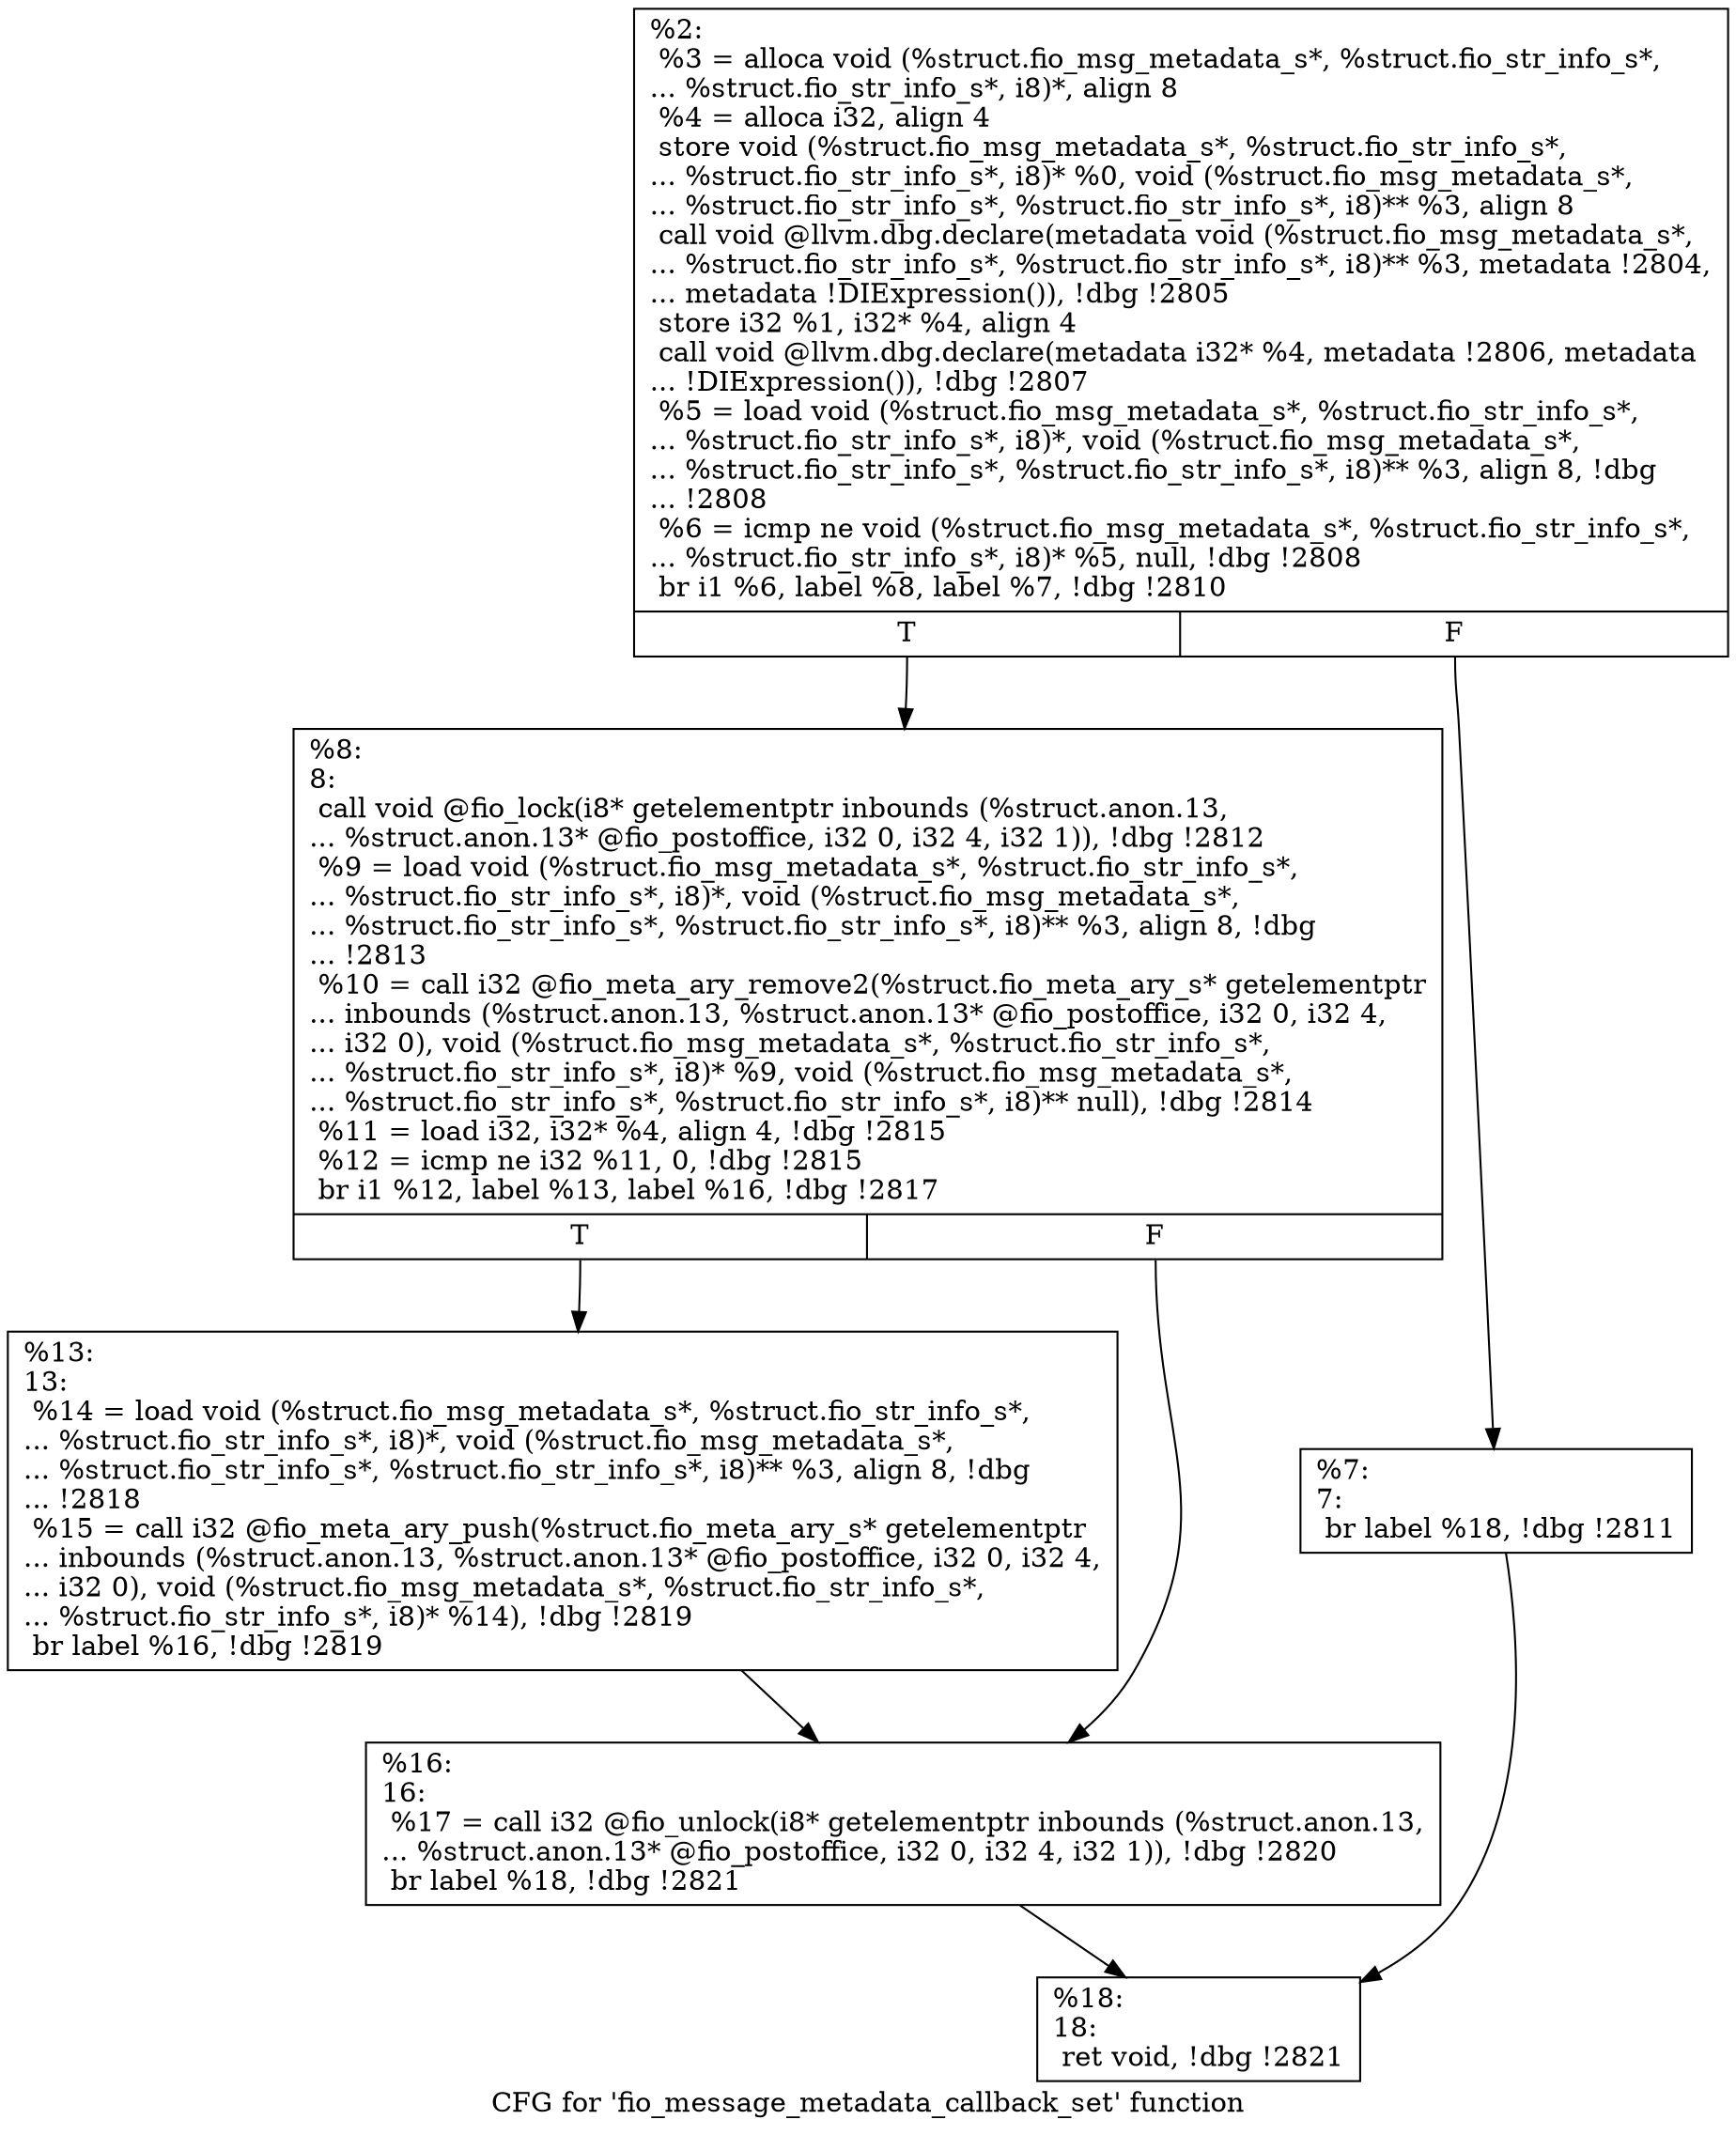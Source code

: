 digraph "CFG for 'fio_message_metadata_callback_set' function" {
	label="CFG for 'fio_message_metadata_callback_set' function";

	Node0x5568517f6960 [shape=record,label="{%2:\l  %3 = alloca void (%struct.fio_msg_metadata_s*, %struct.fio_str_info_s*,\l... %struct.fio_str_info_s*, i8)*, align 8\l  %4 = alloca i32, align 4\l  store void (%struct.fio_msg_metadata_s*, %struct.fio_str_info_s*,\l... %struct.fio_str_info_s*, i8)* %0, void (%struct.fio_msg_metadata_s*,\l... %struct.fio_str_info_s*, %struct.fio_str_info_s*, i8)** %3, align 8\l  call void @llvm.dbg.declare(metadata void (%struct.fio_msg_metadata_s*,\l... %struct.fio_str_info_s*, %struct.fio_str_info_s*, i8)** %3, metadata !2804,\l... metadata !DIExpression()), !dbg !2805\l  store i32 %1, i32* %4, align 4\l  call void @llvm.dbg.declare(metadata i32* %4, metadata !2806, metadata\l... !DIExpression()), !dbg !2807\l  %5 = load void (%struct.fio_msg_metadata_s*, %struct.fio_str_info_s*,\l... %struct.fio_str_info_s*, i8)*, void (%struct.fio_msg_metadata_s*,\l... %struct.fio_str_info_s*, %struct.fio_str_info_s*, i8)** %3, align 8, !dbg\l... !2808\l  %6 = icmp ne void (%struct.fio_msg_metadata_s*, %struct.fio_str_info_s*,\l... %struct.fio_str_info_s*, i8)* %5, null, !dbg !2808\l  br i1 %6, label %8, label %7, !dbg !2810\l|{<s0>T|<s1>F}}"];
	Node0x5568517f6960:s0 -> Node0x5568517f89b0;
	Node0x5568517f6960:s1 -> Node0x5568517f8960;
	Node0x5568517f8960 [shape=record,label="{%7:\l7:                                                \l  br label %18, !dbg !2811\l}"];
	Node0x5568517f8960 -> Node0x5568517f8aa0;
	Node0x5568517f89b0 [shape=record,label="{%8:\l8:                                                \l  call void @fio_lock(i8* getelementptr inbounds (%struct.anon.13,\l... %struct.anon.13* @fio_postoffice, i32 0, i32 4, i32 1)), !dbg !2812\l  %9 = load void (%struct.fio_msg_metadata_s*, %struct.fio_str_info_s*,\l... %struct.fio_str_info_s*, i8)*, void (%struct.fio_msg_metadata_s*,\l... %struct.fio_str_info_s*, %struct.fio_str_info_s*, i8)** %3, align 8, !dbg\l... !2813\l  %10 = call i32 @fio_meta_ary_remove2(%struct.fio_meta_ary_s* getelementptr\l... inbounds (%struct.anon.13, %struct.anon.13* @fio_postoffice, i32 0, i32 4,\l... i32 0), void (%struct.fio_msg_metadata_s*, %struct.fio_str_info_s*,\l... %struct.fio_str_info_s*, i8)* %9, void (%struct.fio_msg_metadata_s*,\l... %struct.fio_str_info_s*, %struct.fio_str_info_s*, i8)** null), !dbg !2814\l  %11 = load i32, i32* %4, align 4, !dbg !2815\l  %12 = icmp ne i32 %11, 0, !dbg !2815\l  br i1 %12, label %13, label %16, !dbg !2817\l|{<s0>T|<s1>F}}"];
	Node0x5568517f89b0:s0 -> Node0x5568517f8a00;
	Node0x5568517f89b0:s1 -> Node0x5568517f8a50;
	Node0x5568517f8a00 [shape=record,label="{%13:\l13:                                               \l  %14 = load void (%struct.fio_msg_metadata_s*, %struct.fio_str_info_s*,\l... %struct.fio_str_info_s*, i8)*, void (%struct.fio_msg_metadata_s*,\l... %struct.fio_str_info_s*, %struct.fio_str_info_s*, i8)** %3, align 8, !dbg\l... !2818\l  %15 = call i32 @fio_meta_ary_push(%struct.fio_meta_ary_s* getelementptr\l... inbounds (%struct.anon.13, %struct.anon.13* @fio_postoffice, i32 0, i32 4,\l... i32 0), void (%struct.fio_msg_metadata_s*, %struct.fio_str_info_s*,\l... %struct.fio_str_info_s*, i8)* %14), !dbg !2819\l  br label %16, !dbg !2819\l}"];
	Node0x5568517f8a00 -> Node0x5568517f8a50;
	Node0x5568517f8a50 [shape=record,label="{%16:\l16:                                               \l  %17 = call i32 @fio_unlock(i8* getelementptr inbounds (%struct.anon.13,\l... %struct.anon.13* @fio_postoffice, i32 0, i32 4, i32 1)), !dbg !2820\l  br label %18, !dbg !2821\l}"];
	Node0x5568517f8a50 -> Node0x5568517f8aa0;
	Node0x5568517f8aa0 [shape=record,label="{%18:\l18:                                               \l  ret void, !dbg !2821\l}"];
}
